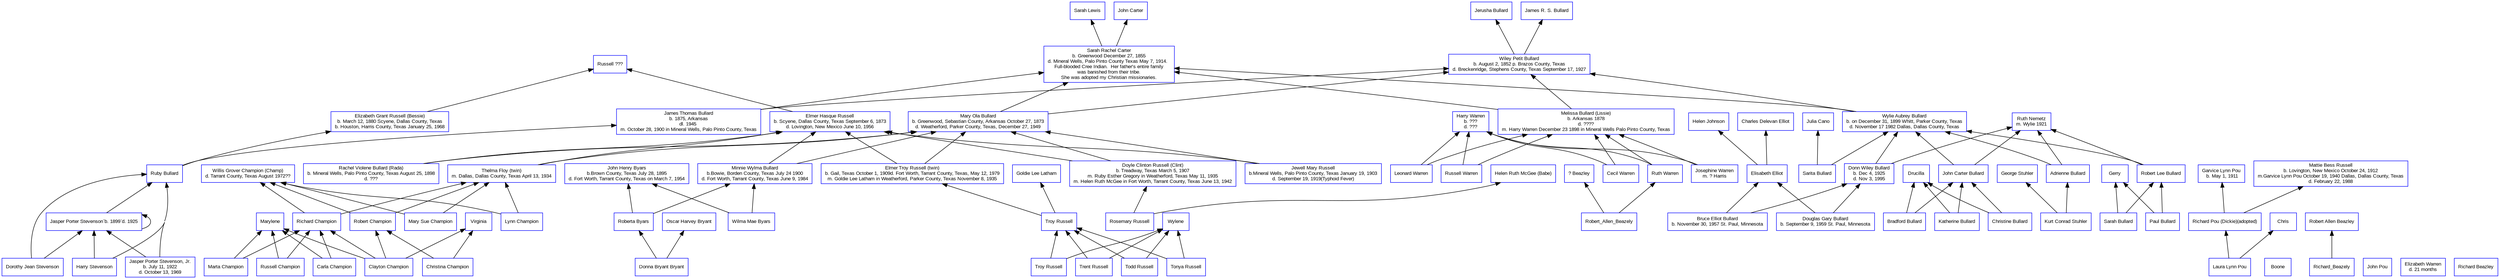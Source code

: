 digraph G {
node [shape=box,fontname="Arial",fontsize="10"];
edge [fontname="Arial",fontsize="8"];
ranksep=.75;
rankdir=BT;
concentrate=true;

Sarah_Rachel_Carter [label="Sarah Rachel Carter\nb. Greenwood December 27, 1855\nd. Mineral Wells, Palo Pinto County Texas May 7, 1914.  \nFull-blooded Cree Indian.  Her father's entire family\nwas banished from their tribe.\nShe was adopted my Christian missionaries." shape=rectangle color="blue"];
Beazley [label="? Beazley" shape=rectangle color="blue"];
Todd_Russell [label="Todd Russell" shape=rectangle color="blue"];
douglas_bullard [label="Douglas Gary Bullard\nb. September 9, 1959 St. Paul, Minnesota" shape=rectangle color="blue"];
Katherine_Bullard [label="Katherine Bullard" shape=rectangle color="blue"];
Ruth_Nemetz [label="Ruth Nemetz\nm. Wylie 1921" shape=rectangle color="blue"];
Richard_Pou [label="Richard Pou (Dickie)(adopted)" shape=rectangle color="blue"];
Thelma_Floy_Russell [label="Thelma Floy (twin)\nm. Dallas, Dallas County, Texas April 13, 1934" shape=rectangle color="blue"];
Robert_Allen_Beazely [label="Robert_Allen_Beazely" shape=rectangle color="blue"];
Boone [label="Boone" shape=rectangle color="blue"];
Josephine_Warren [label="Josephine Warren\nm. ? Harris" shape=rectangle color="blue"];
elisabeth_elliot [label="Elisabeth Elliot" shape=rectangle color="blue"];
Oscar_Harvey_Bryant [label="Oscar Harvey Bryant" shape=rectangle color="blue"];
Tonya_Russell [label="Tonya Russell" shape=rectangle color="blue"];
John_Henry_Byars [label="John Henry Byars\nb.Brown County, Texas July 28, 1895\nd. Fort Worth, Tarrant County, Texas on March 7, 1954" shape=rectangle color="blue"];
Adrienne_Stuhler [label="Adrienne Bullard" shape=rectangle color="blue"];
Troy_Russell_II [label="Troy Russell" shape=rectangle color="blue"];
Mary_Ola_Bullard [label="Mary Ola Bullard\nb. Greenwood, Sebastian County, Arkansas October 27, 1873\nd. Weatherford, Parker County, Texas, December 27, 1949" shape=rectangle color="blue"];
Sarah_Bullard [label="Sarah Bullard" shape=rectangle color="blue"];
Dorothy_Jean_Stevenson [label="Dorothy Jean Stevenson" shape=rectangle color="blue"];
Chris [label="Chris" shape=rectangle color="blue"];
Sarah_Lewis [label="Sarah Lewis" shape=rectangle color="blue"];
Lynn_Champion [label="Lynn Champion" shape=rectangle color="blue"];
Garvice_Lynn_Pou [label="Garvice Lynn Pou\n b. May 1, 1911" shape=rectangle color="blue"];
Marta_Champion [label="Marta Champion" shape=rectangle color="blue"];
Harry_Stevenson [label="Harry Stevenson" shape=rectangle color="blue"];
Jerusha_Bullard [label="Jerusha Bullard" shape=rectangle color="blue"];
Helen_Ruth_McGee [label="Helen Ruth McGee (Babe)" shape=rectangle color="blue"];
Wylene [label="Wylene" shape=rectangle color="blue"];
Geraldine [label="Gerry" shape=rectangle color="blue"];
Melissa_Bullard [label="Melissa Bullard (Lissie)\nb. Arkansas 1878\nd. ????\nm. Harry Warren December 23 1898 in Mineral Wells Palo Pinto County, Texas" shape=rectangle color="blue"];
Wiley_Petit_Bullard [label="Wiley Petit Bullard\nb. August 2, 1852 p. Brazos County, Texas\nd. Breckenridge, Stephens County, Texas September 17, 1927" shape=rectangle color="blue"];
donn_bullard [label="Donn Wiley Bullard\nb. Dec 4, 1925\nd. Nov 3, 1995" shape=rectangle color="blue"];
Marylene [label="Marylene" shape=rectangle color="blue"];
Sarita_Bullard [label="Sarita Bullard" shape=rectangle color="blue"];
Russell [label="Russell ???" shape=rectangle color="blue"];
Willis_Grover_Champion [label="Willis Grover Champion (Champ)\nd. Tarrant County, Texas August 1972??" shape=rectangle color="blue"];
Drucilla [label="Drucilla" shape=rectangle color="blue"];
Christine_Bullard [label="Christine Bullard" shape=rectangle color="blue"];
John_Carter_Bullard [label="John Carter Bullard" shape=rectangle color="blue"];
Jasper_Porter_Stevenson_Jr [label="Jasper Porter Stevenson, Jr.\nb. July 11, 1922\nd. October 13, 1969" shape=rectangle color="blue"];
Donna_Bryant [label="Donna Bryant Bryant" shape=rectangle color="blue"];
Robert_Allen_Beazley [label="Robert Allen Beazley" shape=rectangle color="blue"];
Paul_Bullard [label="Paul Bullard" shape=rectangle color="blue"];
James_Thomas_Bullard [label="James Thomas Bullard\nb. 1875, Arkansas\ndl. 1945 \nm. October 28, 1900 in Mineral Wells, Palo Pinto County, Texas" shape=rectangle color="blue"];
Ruth_Warren [label="Ruth Warren" shape=rectangle color="blue"];
Robert_Lee_Bullard [label="Robert Lee Bullard" shape=rectangle color="blue"];
Virginia [label="Virginia" shape=rectangle color="blue"];
Wylie_Aubrey_Bullard [label="Wylie Aubrey Bullard\nb. on December 31, 1899 Whitt, Parker County, Texas\nd. November 17 1982 Dallas, Dallas County, Texas" shape=rectangle color="blue"];
John_Pou [label="John Pou" shape=rectangle color="blue"];
Minnie_Wylma_Russell [label="Minnie Wylma Bullard\nb.Bowie, Borden County, Texas July 24 1900\nd. Fort Worth, Tarrant County, Texas June 9, 1984" shape=rectangle color="blue"];
Kurt_Stuhler [label="Kurt Conrad Stuhler" shape=rectangle color="blue"];
Wilma_Mae_Byars [label="Wilma Mae Byars" shape=rectangle color="blue"];
Russell_Champion [label="Russell Champion" shape=rectangle color="blue"];
bruce_bullard [label="Bruce Elliot Bullard\nb. November 30, 1957 St. Paul, Minnesota" shape=rectangle color="blue"];
Julia_Cano [label="Julia Cano" shape=rectangle color="blue"];
Elmer_Troy_Russell [label="Elmer Troy Russell (twin)\nb. Gail, Texas October 1, 1909\d. Fort Worth, Tarrant County, Texas, May 12, 1979\nm. Goldie Lee Latham in Weatherford, Parker County, Texas November 8, 1935" shape=rectangle color="blue"];
Rosemary_Russell [label="Rosemary Russell" shape=rectangle color="blue"];
Cecil_Warren [label="Cecil Warren" shape=rectangle color="blue"];
Elmer_Hasque_Russell [label="Elmer Hasque Russell\nb. Scyene, Dallas County, Texas September 6, 1873\nd. Lovington, New Mexico June 10, 1956" shape=rectangle color="blue"];
Russell_Warren [label="Russell Warren" shape=rectangle color="blue"];
John_Carter [label="John Carter" shape=rectangle color="blue"];
Richard_Champion [label="Richard Champion" shape=rectangle color="blue"];
Jewell_Mary [label="Jewell Mary Russell\nb.Mineral Wells, Palo Pinto County, Texas January 19, 1903\nd. September 19, 1919(Typhoid Fever)" shape=rectangle color="blue"];
James_Bullard [label="James R. S. Bullard" shape=rectangle color="blue"];
Troy_Russell [label="Troy Russell" shape=rectangle color="blue"];
Christina_Champion [label="Christina Champion" shape=rectangle color="blue"];
Elizabeth_Warren [label="Elizabeth Warren\nd. 21 months" shape=rectangle color="blue"];
Mary_Sue_Champion [label="Mary Sue Champion" shape=rectangle color="blue"];
Harry_Warren [label="Harry Warren\nb. ???\nd. ???" shape=rectangle color="blue"];
Richard_Beazley [label="Richard Beazley" shape=rectangle color="blue"];
Helen_Johnson [label="Helen Johnson" shape=rectangle color="blue"];
Robert_Champion [label="Robert Champion" shape=rectangle color="blue"];
Rachel_Violene_Russell [label="Rachel Violene Bullard (Rada)\nb. Mineral Wells, Palo Pinto County, Texas August 25, 1898\nd. ???" shape=rectangle color="blue"];
George_Stuhler [label="George Stuhler" shape=rectangle color="blue"];
Ruby_Bullard [label="Ruby Bullard" shape=rectangle color="blue"];
Charles_Delevan_Elliot [label="Charles Delevan Elliot" shape=rectangle color="blue"];
Elizabeth_Grant_Russell [label="Elizabeth Grant Russell (Bessie)\nb. March 12, 1880 Scyene, Dallas County, Texas\nb. Houston, Harris County, Texas January 25, 1968" shape=rectangle color="blue"];
Doyle_Clinton_Russell [label="Doyle Clinton Russell (Clint)\nb. Treadway, Texas March 5, 1907\nm. Ruby Esther Gregory in Weatherford, Texas May 11, 1935\nm. Helen Ruth McGee in Fort Worth, Tarrant County, Texas June 13, 1942" shape=rectangle color="blue"];
Richard_Beazely [label="Richard_Beazely" shape=rectangle color="blue"];
Mattie_Bess_Russell [label="Mattie Bess Russell\nb. Lovington, New Mexico October 24, 1912\nm.Garvice Lynn Pou October 19, 1940 Dallas, Dallas County, Texas\nd. February 22, 1988" shape=rectangle color="blue"];
Carla_Champion [label="Carla Champion" shape=rectangle color="blue"];
Laura_Lynn_Pou [label="Laura Lynn Pou" shape=rectangle color="blue"];
Bradford_Bullard [label="Bradford Bullard" shape=rectangle color="blue"];
Jasper_Porter_Stevenson [label="Jasper Porter Stevenson`b. 1899`d. 1925" shape=rectangle color="blue"];
Roberta_Byars [label="Roberta Byars" shape=rectangle color="blue"];
Trent_Russell [label="Trent Russell" shape=rectangle color="blue"];
Clayton_Champion [label="Clayton Champion" shape=rectangle color="blue"];
Goldie_Lee_Latham [label="Goldie Lee Latham" shape=rectangle color="blue"];
Leonard_Warren [label="Leonard Warren" shape=rectangle color="blue"];


Sarah_Rachel_Carter -> John_Carter;
Sarah_Rachel_Carter -> Sarah_Lewis;
Todd_Russell -> Wylene;
Todd_Russell -> Troy_Russell;
douglas_bullard -> elisabeth_elliot;
douglas_bullard -> donn_bullard;
Katherine_Bullard -> Drucilla;
Katherine_Bullard -> John_Carter_Bullard;
Richard_Pou -> Mattie_Bess_Russell;
Richard_Pou -> Garvice_Lynn_Pou;
Thelma_Floy_Russell -> Mary_Ola_Bullard;
Thelma_Floy_Russell -> Elmer_Hasque_Russell;
Robert_Allen_Beazely -> Beazley;
Robert_Allen_Beazely -> Ruth_Warren;
Josephine_Warren -> Melissa_Bullard;
Josephine_Warren -> Harry_Warren;
elisabeth_elliot -> Helen_Johnson;
elisabeth_elliot -> Charles_Delevan_Elliot;
Tonya_Russell -> Wylene;
Tonya_Russell -> Troy_Russell;
Adrienne_Stuhler -> Ruth_Nemetz;
Adrienne_Stuhler -> Wylie_Aubrey_Bullard;
Troy_Russell_II -> Wylene;
Troy_Russell_II -> Troy_Russell;
Mary_Ola_Bullard -> Sarah_Rachel_Carter;
Mary_Ola_Bullard -> Wiley_Petit_Bullard;
Sarah_Bullard -> Geraldine;
Sarah_Bullard -> Robert_Lee_Bullard;
Dorothy_Jean_Stevenson -> Jasper_Porter_Stevenson;
Dorothy_Jean_Stevenson -> Ruby_Bullard;
Lynn_Champion -> Willis_Grover_Champion;
Lynn_Champion -> Thelma_Floy_Russell;
Marta_Champion -> Marylene;
Marta_Champion -> Richard_Champion;
Harry_Stevenson -> Jasper_Porter_Stevenson;
Harry_Stevenson -> Ruby_Bullard;
Melissa_Bullard -> Sarah_Rachel_Carter;
Melissa_Bullard -> Wiley_Petit_Bullard;
Wiley_Petit_Bullard -> Jerusha_Bullard;
Wiley_Petit_Bullard -> James_Bullard;
donn_bullard -> Ruth_Nemetz;
donn_bullard -> Wylie_Aubrey_Bullard;
Sarita_Bullard -> Julia_Cano;
Sarita_Bullard -> Wylie_Aubrey_Bullard;
Christine_Bullard -> Drucilla;
Christine_Bullard -> John_Carter_Bullard;
John_Carter_Bullard -> Ruth_Nemetz;
John_Carter_Bullard -> Wylie_Aubrey_Bullard;
Jasper_Porter_Stevenson_Jr -> Jasper_Porter_Stevenson;
Jasper_Porter_Stevenson_Jr -> Ruby_Bullard;
Donna_Bryant -> Oscar_Harvey_Bryant;
Donna_Bryant -> Roberta_Byars;
Paul_Bullard -> Geraldine;
Paul_Bullard -> Robert_Lee_Bullard;
James_Thomas_Bullard -> Sarah_Rachel_Carter;
James_Thomas_Bullard -> Wiley_Petit_Bullard;
Ruth_Warren -> Melissa_Bullard;
Ruth_Warren -> Harry_Warren;
Robert_Lee_Bullard -> Ruth_Nemetz;
Robert_Lee_Bullard -> Wylie_Aubrey_Bullard;
Wylie_Aubrey_Bullard -> Sarah_Rachel_Carter;
Wylie_Aubrey_Bullard -> Wiley_Petit_Bullard;
Minnie_Wylma_Russell -> Mary_Ola_Bullard;
Minnie_Wylma_Russell -> Elmer_Hasque_Russell;
Kurt_Stuhler -> Adrienne_Stuhler;
Kurt_Stuhler -> George_Stuhler;
Wilma_Mae_Byars -> Minnie_Wylma_Russell;
Wilma_Mae_Byars -> John_Henry_Byars;
Russell_Champion -> Marylene;
Russell_Champion -> Richard_Champion;
bruce_bullard -> elisabeth_elliot;
bruce_bullard -> donn_bullard;
Elmer_Troy_Russell -> Mary_Ola_Bullard;
Elmer_Troy_Russell -> Elmer_Hasque_Russell;
Rosemary_Russell -> Helen_Ruth_McGee;
Rosemary_Russell -> Doyle_Clinton_Russell;
Cecil_Warren -> Melissa_Bullard;
Cecil_Warren -> Harry_Warren;
Elmer_Hasque_Russell -> Russell;
Russell_Warren -> Melissa_Bullard;
Russell_Warren -> Harry_Warren;
Richard_Champion -> Willis_Grover_Champion;
Richard_Champion -> Thelma_Floy_Russell;
Jewell_Mary -> Mary_Ola_Bullard;
Jewell_Mary -> Elmer_Hasque_Russell;
Troy_Russell -> Goldie_Lee_Latham;
Troy_Russell -> Elmer_Troy_Russell;
Christina_Champion -> Robert_Champion;
Christina_Champion -> Virginia;
Mary_Sue_Champion -> Willis_Grover_Champion;
Mary_Sue_Champion -> Thelma_Floy_Russell;
Robert_Champion -> Willis_Grover_Champion;
Robert_Champion -> Thelma_Floy_Russell;
Rachel_Violene_Russell -> Mary_Ola_Bullard;
Rachel_Violene_Russell -> Elmer_Hasque_Russell;
Ruby_Bullard -> Elizabeth_Grant_Russell;
Ruby_Bullard -> James_Thomas_Bullard;
Elizabeth_Grant_Russell -> Russell;
Doyle_Clinton_Russell -> Mary_Ola_Bullard;
Doyle_Clinton_Russell -> Elmer_Hasque_Russell;
Richard_Beazely -> Robert_Allen_Beazley;
Carla_Champion -> Marylene;
Carla_Champion -> Richard_Champion;
Laura_Lynn_Pou -> Chris;
Laura_Lynn_Pou -> Richard_Pou;
Bradford_Bullard -> Drucilla;
Bradford_Bullard -> John_Carter_Bullard;
Jasper_Porter_Stevenson -> Jasper_Porter_Stevenson;
Jasper_Porter_Stevenson -> Ruby_Bullard;
Roberta_Byars -> Minnie_Wylma_Russell;
Roberta_Byars -> John_Henry_Byars;
Trent_Russell -> Wylene;
Trent_Russell -> Troy_Russell;
Clayton_Champion -> Marylene;
Clayton_Champion -> Robert_Champion;
Clayton_Champion -> Richard_Champion;
Clayton_Champion -> Virginia;
Leonard_Warren -> Melissa_Bullard;
Leonard_Warren -> Harry_Warren;


}
